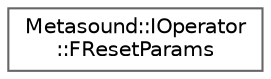 digraph "Graphical Class Hierarchy"
{
 // INTERACTIVE_SVG=YES
 // LATEX_PDF_SIZE
  bgcolor="transparent";
  edge [fontname=Helvetica,fontsize=10,labelfontname=Helvetica,labelfontsize=10];
  node [fontname=Helvetica,fontsize=10,shape=box,height=0.2,width=0.4];
  rankdir="LR";
  Node0 [id="Node000000",label="Metasound::IOperator\l::FResetParams",height=0.2,width=0.4,color="grey40", fillcolor="white", style="filled",URL="$d6/dac/structMetasound_1_1IOperator_1_1FResetParams.html",tooltip="FResetOperatorParams holds the parameters provided to an IOperator's reset function."];
}
